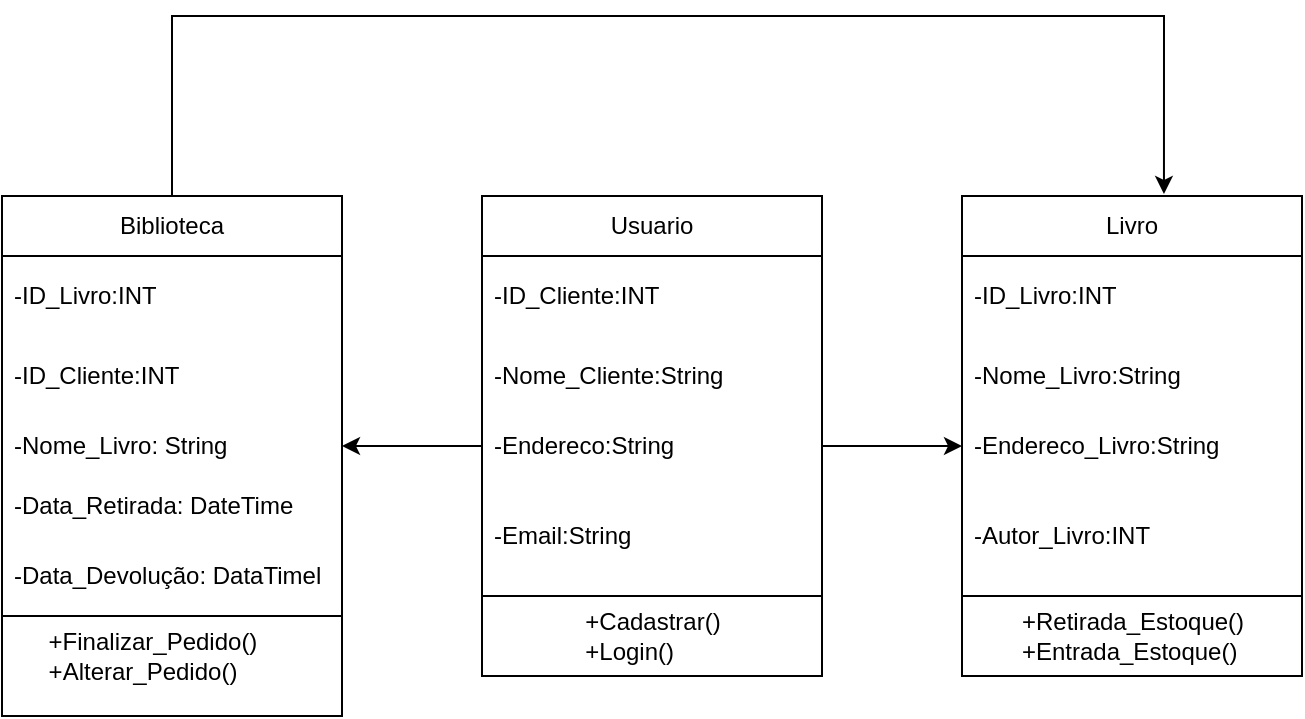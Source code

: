 <mxfile version="28.2.0">
  <diagram name="Página-1" id="JTCnFu_GSiAf1vfXkW5V">
    <mxGraphModel dx="735" dy="515" grid="1" gridSize="10" guides="1" tooltips="1" connect="1" arrows="1" fold="1" page="1" pageScale="1" pageWidth="827" pageHeight="1169" math="0" shadow="0">
      <root>
        <mxCell id="0" />
        <mxCell id="1" parent="0" />
        <mxCell id="2ydKhY8Wej5ygqS1bH4Y-33" style="edgeStyle=orthogonalEdgeStyle;rounded=0;orthogonalLoop=1;jettySize=auto;html=1;entryX=0.594;entryY=-0.005;entryDx=0;entryDy=0;entryPerimeter=0;" edge="1" parent="1" source="hqvEgIZtxHhFhHHXNK8l-8" target="2ydKhY8Wej5ygqS1bH4Y-23">
          <mxGeometry relative="1" as="geometry">
            <mxPoint x="640" y="110" as="targetPoint" />
            <Array as="points">
              <mxPoint x="145" y="110" />
              <mxPoint x="641" y="110" />
            </Array>
          </mxGeometry>
        </mxCell>
        <mxCell id="hqvEgIZtxHhFhHHXNK8l-8" value="Biblioteca" style="swimlane;fontStyle=0;childLayout=stackLayout;horizontal=1;startSize=30;horizontalStack=0;resizeParent=1;resizeParentMax=0;resizeLast=0;collapsible=1;marginBottom=0;whiteSpace=wrap;html=1;" parent="1" vertex="1">
          <mxGeometry x="60" y="200" width="170" height="210" as="geometry" />
        </mxCell>
        <mxCell id="2ydKhY8Wej5ygqS1bH4Y-15" value="-ID_Livro:INT" style="text;strokeColor=none;fillColor=none;align=left;verticalAlign=middle;spacingLeft=4;spacingRight=4;overflow=hidden;points=[[0,0.5],[1,0.5]];portConstraint=eastwest;rotatable=0;whiteSpace=wrap;html=1;" vertex="1" parent="hqvEgIZtxHhFhHHXNK8l-8">
          <mxGeometry y="30" width="170" height="40" as="geometry" />
        </mxCell>
        <mxCell id="2ydKhY8Wej5ygqS1bH4Y-35" value="-ID_Cliente:INT" style="text;strokeColor=none;fillColor=none;align=left;verticalAlign=middle;spacingLeft=4;spacingRight=4;overflow=hidden;points=[[0,0.5],[1,0.5]];portConstraint=eastwest;rotatable=0;whiteSpace=wrap;html=1;" vertex="1" parent="hqvEgIZtxHhFhHHXNK8l-8">
          <mxGeometry y="70" width="170" height="40" as="geometry" />
        </mxCell>
        <mxCell id="hqvEgIZtxHhFhHHXNK8l-10" value="-Nome_Livro: String" style="text;strokeColor=none;fillColor=none;align=left;verticalAlign=middle;spacingLeft=4;spacingRight=4;overflow=hidden;points=[[0,0.5],[1,0.5]];portConstraint=eastwest;rotatable=0;whiteSpace=wrap;html=1;" parent="hqvEgIZtxHhFhHHXNK8l-8" vertex="1">
          <mxGeometry y="110" width="170" height="30" as="geometry" />
        </mxCell>
        <mxCell id="2ydKhY8Wej5ygqS1bH4Y-34" value="-Data_Retirada: DateTime" style="text;strokeColor=none;fillColor=none;align=left;verticalAlign=middle;spacingLeft=4;spacingRight=4;overflow=hidden;points=[[0,0.5],[1,0.5]];portConstraint=eastwest;rotatable=0;whiteSpace=wrap;html=1;" vertex="1" parent="hqvEgIZtxHhFhHHXNK8l-8">
          <mxGeometry y="140" width="170" height="30" as="geometry" />
        </mxCell>
        <mxCell id="hqvEgIZtxHhFhHHXNK8l-11" value="-Data_Devolução: DataTimel" style="text;strokeColor=none;fillColor=none;align=left;verticalAlign=middle;spacingLeft=4;spacingRight=4;overflow=hidden;points=[[0,0.5],[1,0.5]];portConstraint=eastwest;rotatable=0;whiteSpace=wrap;html=1;" parent="hqvEgIZtxHhFhHHXNK8l-8" vertex="1">
          <mxGeometry y="170" width="170" height="40" as="geometry" />
        </mxCell>
        <mxCell id="hqvEgIZtxHhFhHHXNK8l-22" value="" style="swimlane;startSize=0;" parent="1" vertex="1">
          <mxGeometry x="60" y="410" width="170" height="50" as="geometry">
            <mxRectangle x="60" y="400" width="50" height="40" as="alternateBounds" />
          </mxGeometry>
        </mxCell>
        <mxCell id="hqvEgIZtxHhFhHHXNK8l-24" value="&lt;div&gt;+Finalizar_Pedido()&lt;/div&gt;&lt;div&gt;&amp;nbsp; &amp;nbsp; +Alterar_Pedido()&amp;nbsp; &amp;nbsp; &amp;nbsp; &amp;nbsp;&lt;/div&gt;" style="text;html=1;align=center;verticalAlign=middle;resizable=0;points=[];autosize=1;strokeColor=none;fillColor=none;" parent="hqvEgIZtxHhFhHHXNK8l-22" vertex="1">
          <mxGeometry width="150" height="40" as="geometry" />
        </mxCell>
        <mxCell id="2ydKhY8Wej5ygqS1bH4Y-16" value="Usuario" style="swimlane;fontStyle=0;childLayout=stackLayout;horizontal=1;startSize=30;horizontalStack=0;resizeParent=1;resizeParentMax=0;resizeLast=0;collapsible=1;marginBottom=0;whiteSpace=wrap;html=1;" vertex="1" parent="1">
          <mxGeometry x="300" y="200" width="170" height="200" as="geometry" />
        </mxCell>
        <mxCell id="2ydKhY8Wej5ygqS1bH4Y-17" value="-ID_Cliente:INT" style="text;strokeColor=none;fillColor=none;align=left;verticalAlign=middle;spacingLeft=4;spacingRight=4;overflow=hidden;points=[[0,0.5],[1,0.5]];portConstraint=eastwest;rotatable=0;whiteSpace=wrap;html=1;" vertex="1" parent="2ydKhY8Wej5ygqS1bH4Y-16">
          <mxGeometry y="30" width="170" height="40" as="geometry" />
        </mxCell>
        <mxCell id="2ydKhY8Wej5ygqS1bH4Y-18" value="-Nome_Cliente:String" style="text;strokeColor=none;fillColor=none;align=left;verticalAlign=middle;spacingLeft=4;spacingRight=4;overflow=hidden;points=[[0,0.5],[1,0.5]];portConstraint=eastwest;rotatable=0;whiteSpace=wrap;html=1;" vertex="1" parent="2ydKhY8Wej5ygqS1bH4Y-16">
          <mxGeometry y="70" width="170" height="40" as="geometry" />
        </mxCell>
        <mxCell id="2ydKhY8Wej5ygqS1bH4Y-19" value="-Endereco:String" style="text;strokeColor=none;fillColor=none;align=left;verticalAlign=middle;spacingLeft=4;spacingRight=4;overflow=hidden;points=[[0,0.5],[1,0.5]];portConstraint=eastwest;rotatable=0;whiteSpace=wrap;html=1;" vertex="1" parent="2ydKhY8Wej5ygqS1bH4Y-16">
          <mxGeometry y="110" width="170" height="30" as="geometry" />
        </mxCell>
        <mxCell id="2ydKhY8Wej5ygqS1bH4Y-20" value="-Email:String" style="text;strokeColor=none;fillColor=none;align=left;verticalAlign=middle;spacingLeft=4;spacingRight=4;overflow=hidden;points=[[0,0.5],[1,0.5]];portConstraint=eastwest;rotatable=0;whiteSpace=wrap;html=1;" vertex="1" parent="2ydKhY8Wej5ygqS1bH4Y-16">
          <mxGeometry y="140" width="170" height="60" as="geometry" />
        </mxCell>
        <mxCell id="2ydKhY8Wej5ygqS1bH4Y-21" value="" style="swimlane;startSize=0;" vertex="1" parent="1">
          <mxGeometry x="300" y="400" width="170" height="40" as="geometry">
            <mxRectangle x="60" y="400" width="50" height="40" as="alternateBounds" />
          </mxGeometry>
        </mxCell>
        <mxCell id="2ydKhY8Wej5ygqS1bH4Y-22" value="&lt;div&gt;+Cadastrar()&lt;/div&gt;&lt;div&gt;+Login()&amp;nbsp; &amp;nbsp; &amp;nbsp; &amp;nbsp;&lt;/div&gt;" style="text;html=1;align=center;verticalAlign=middle;resizable=0;points=[];autosize=1;strokeColor=none;fillColor=none;" vertex="1" parent="2ydKhY8Wej5ygqS1bH4Y-21">
          <mxGeometry x="40" width="90" height="40" as="geometry" />
        </mxCell>
        <mxCell id="2ydKhY8Wej5ygqS1bH4Y-23" value="Livro" style="swimlane;fontStyle=0;childLayout=stackLayout;horizontal=1;startSize=30;horizontalStack=0;resizeParent=1;resizeParentMax=0;resizeLast=0;collapsible=1;marginBottom=0;whiteSpace=wrap;html=1;" vertex="1" parent="1">
          <mxGeometry x="540" y="200" width="170" height="200" as="geometry" />
        </mxCell>
        <mxCell id="2ydKhY8Wej5ygqS1bH4Y-24" value="-ID_Livro:INT" style="text;strokeColor=none;fillColor=none;align=left;verticalAlign=middle;spacingLeft=4;spacingRight=4;overflow=hidden;points=[[0,0.5],[1,0.5]];portConstraint=eastwest;rotatable=0;whiteSpace=wrap;html=1;" vertex="1" parent="2ydKhY8Wej5ygqS1bH4Y-23">
          <mxGeometry y="30" width="170" height="40" as="geometry" />
        </mxCell>
        <mxCell id="2ydKhY8Wej5ygqS1bH4Y-25" value="-Nome_Livro:String" style="text;strokeColor=none;fillColor=none;align=left;verticalAlign=middle;spacingLeft=4;spacingRight=4;overflow=hidden;points=[[0,0.5],[1,0.5]];portConstraint=eastwest;rotatable=0;whiteSpace=wrap;html=1;" vertex="1" parent="2ydKhY8Wej5ygqS1bH4Y-23">
          <mxGeometry y="70" width="170" height="40" as="geometry" />
        </mxCell>
        <mxCell id="2ydKhY8Wej5ygqS1bH4Y-26" value="-Endereco_Livro:String" style="text;strokeColor=none;fillColor=none;align=left;verticalAlign=middle;spacingLeft=4;spacingRight=4;overflow=hidden;points=[[0,0.5],[1,0.5]];portConstraint=eastwest;rotatable=0;whiteSpace=wrap;html=1;" vertex="1" parent="2ydKhY8Wej5ygqS1bH4Y-23">
          <mxGeometry y="110" width="170" height="30" as="geometry" />
        </mxCell>
        <mxCell id="2ydKhY8Wej5ygqS1bH4Y-27" value="-Autor_Livro:INT" style="text;strokeColor=none;fillColor=none;align=left;verticalAlign=middle;spacingLeft=4;spacingRight=4;overflow=hidden;points=[[0,0.5],[1,0.5]];portConstraint=eastwest;rotatable=0;whiteSpace=wrap;html=1;" vertex="1" parent="2ydKhY8Wej5ygqS1bH4Y-23">
          <mxGeometry y="140" width="170" height="60" as="geometry" />
        </mxCell>
        <mxCell id="2ydKhY8Wej5ygqS1bH4Y-28" value="" style="swimlane;startSize=0;" vertex="1" parent="1">
          <mxGeometry x="540" y="400" width="170" height="40" as="geometry">
            <mxRectangle x="60" y="400" width="50" height="40" as="alternateBounds" />
          </mxGeometry>
        </mxCell>
        <mxCell id="2ydKhY8Wej5ygqS1bH4Y-29" value="&lt;div&gt;+Retirada_Estoque()&lt;/div&gt;&lt;div&gt;&amp;nbsp; &amp;nbsp; &amp;nbsp; +Entrada_Estoque()&amp;nbsp; &amp;nbsp; &amp;nbsp; &amp;nbsp;&lt;/div&gt;" style="text;html=1;align=center;verticalAlign=middle;resizable=0;points=[];autosize=1;strokeColor=none;fillColor=none;" vertex="1" parent="2ydKhY8Wej5ygqS1bH4Y-28">
          <mxGeometry width="170" height="40" as="geometry" />
        </mxCell>
        <mxCell id="2ydKhY8Wej5ygqS1bH4Y-30" style="edgeStyle=orthogonalEdgeStyle;rounded=0;orthogonalLoop=1;jettySize=auto;html=1;entryX=1;entryY=0.5;entryDx=0;entryDy=0;" edge="1" parent="1" source="2ydKhY8Wej5ygqS1bH4Y-19" target="hqvEgIZtxHhFhHHXNK8l-10">
          <mxGeometry relative="1" as="geometry" />
        </mxCell>
        <mxCell id="2ydKhY8Wej5ygqS1bH4Y-36" style="edgeStyle=orthogonalEdgeStyle;rounded=0;orthogonalLoop=1;jettySize=auto;html=1;entryX=0;entryY=0.5;entryDx=0;entryDy=0;" edge="1" parent="1" source="2ydKhY8Wej5ygqS1bH4Y-19" target="2ydKhY8Wej5ygqS1bH4Y-26">
          <mxGeometry relative="1" as="geometry" />
        </mxCell>
      </root>
    </mxGraphModel>
  </diagram>
</mxfile>
